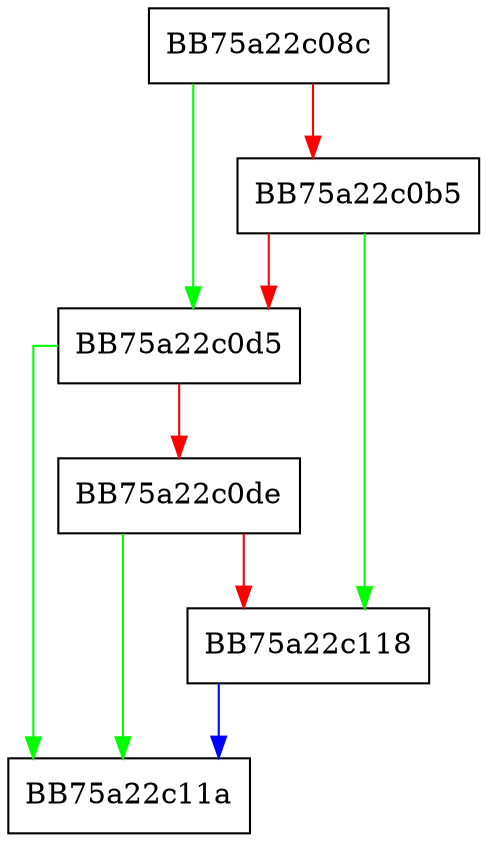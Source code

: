 digraph IsExcluded {
  node [shape="box"];
  graph [splines=ortho];
  BB75a22c08c -> BB75a22c0d5 [color="green"];
  BB75a22c08c -> BB75a22c0b5 [color="red"];
  BB75a22c0b5 -> BB75a22c118 [color="green"];
  BB75a22c0b5 -> BB75a22c0d5 [color="red"];
  BB75a22c0d5 -> BB75a22c11a [color="green"];
  BB75a22c0d5 -> BB75a22c0de [color="red"];
  BB75a22c0de -> BB75a22c11a [color="green"];
  BB75a22c0de -> BB75a22c118 [color="red"];
  BB75a22c118 -> BB75a22c11a [color="blue"];
}